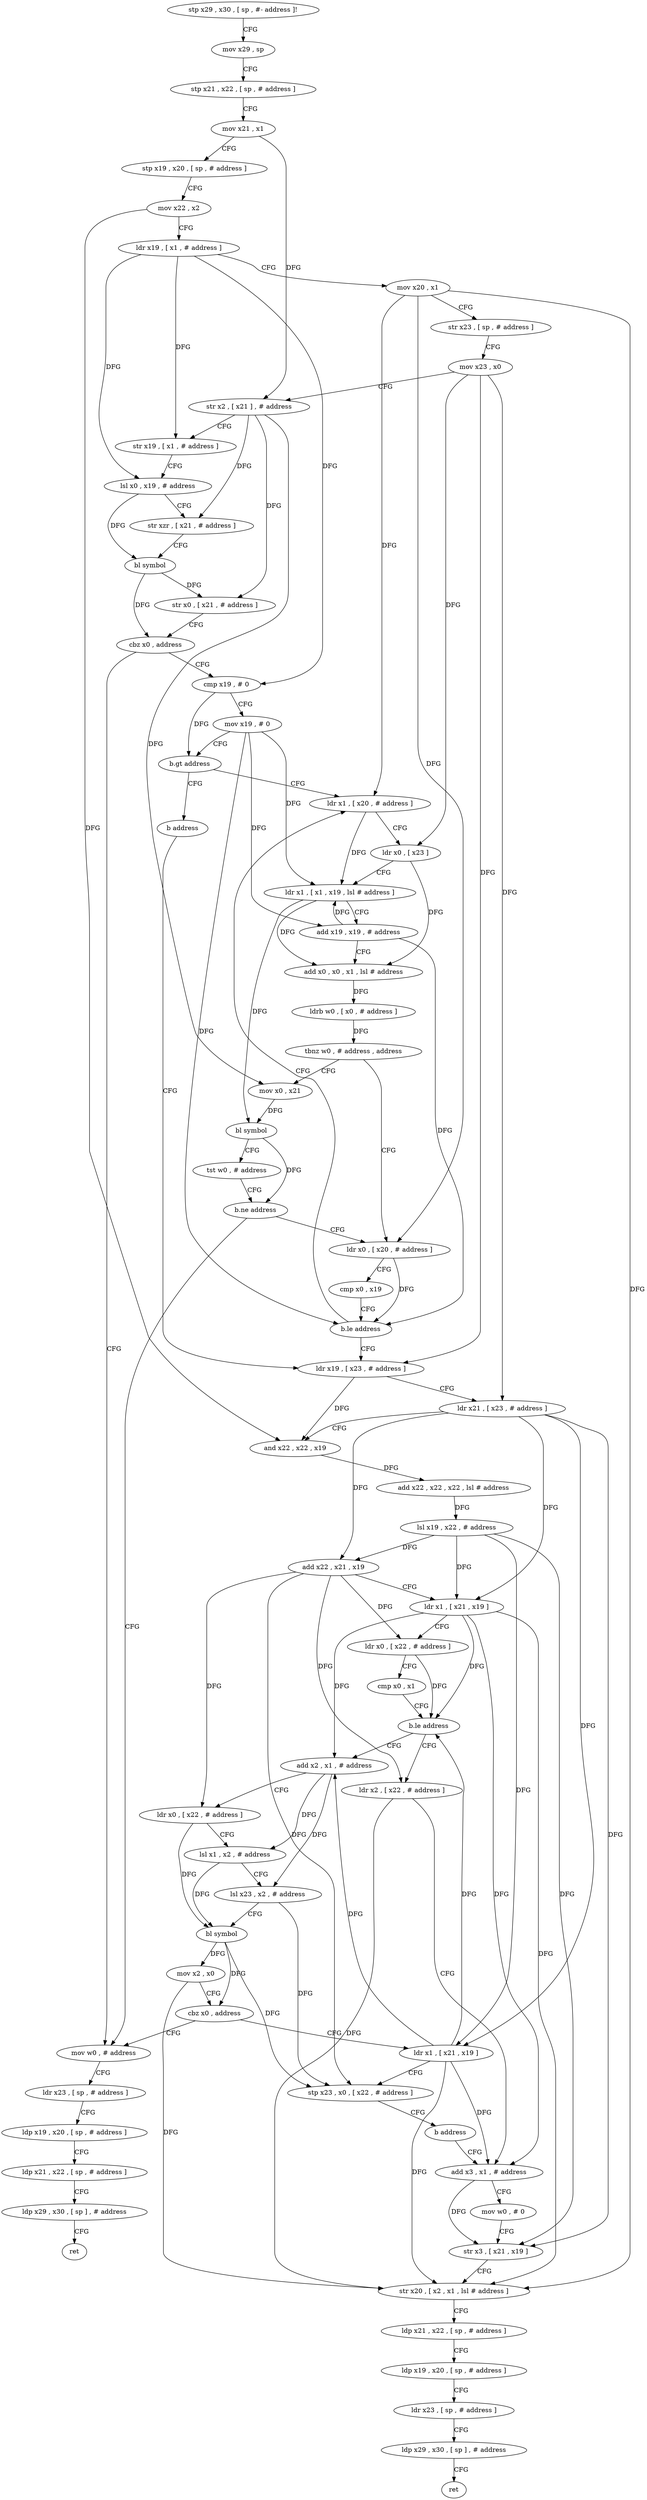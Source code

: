 digraph "func" {
"4319952" [label = "stp x29 , x30 , [ sp , #- address ]!" ]
"4319956" [label = "mov x29 , sp" ]
"4319960" [label = "stp x21 , x22 , [ sp , # address ]" ]
"4319964" [label = "mov x21 , x1" ]
"4319968" [label = "stp x19 , x20 , [ sp , # address ]" ]
"4319972" [label = "mov x22 , x2" ]
"4319976" [label = "ldr x19 , [ x1 , # address ]" ]
"4319980" [label = "mov x20 , x1" ]
"4319984" [label = "str x23 , [ sp , # address ]" ]
"4319988" [label = "mov x23 , x0" ]
"4319992" [label = "str x2 , [ x21 ] , # address" ]
"4319996" [label = "str x19 , [ x1 , # address ]" ]
"4320000" [label = "lsl x0 , x19 , # address" ]
"4320004" [label = "str xzr , [ x21 , # address ]" ]
"4320008" [label = "bl symbol" ]
"4320012" [label = "str x0 , [ x21 , # address ]" ]
"4320016" [label = "cbz x0 , address" ]
"4320096" [label = "mov w0 , # address" ]
"4320020" [label = "cmp x19 , # 0" ]
"4320100" [label = "ldr x23 , [ sp , # address ]" ]
"4320104" [label = "ldp x19 , x20 , [ sp , # address ]" ]
"4320108" [label = "ldp x21 , x22 , [ sp , # address ]" ]
"4320112" [label = "ldp x29 , x30 , [ sp ] , # address" ]
"4320116" [label = "ret" ]
"4320024" [label = "mov x19 , # 0" ]
"4320028" [label = "b.gt address" ]
"4320052" [label = "ldr x1 , [ x20 , # address ]" ]
"4320032" [label = "b address" ]
"4320056" [label = "ldr x0 , [ x23 ]" ]
"4320060" [label = "ldr x1 , [ x1 , x19 , lsl # address ]" ]
"4320064" [label = "add x19 , x19 , # address" ]
"4320068" [label = "add x0 , x0 , x1 , lsl # address" ]
"4320072" [label = "ldrb w0 , [ x0 , # address ]" ]
"4320076" [label = "tbnz w0 , # address , address" ]
"4320040" [label = "ldr x0 , [ x20 , # address ]" ]
"4320080" [label = "mov x0 , x21" ]
"4320120" [label = "ldr x19 , [ x23 , # address ]" ]
"4320044" [label = "cmp x0 , x19" ]
"4320048" [label = "b.le address" ]
"4320084" [label = "bl symbol" ]
"4320088" [label = "tst w0 , # address" ]
"4320092" [label = "b.ne address" ]
"4320124" [label = "ldr x21 , [ x23 , # address ]" ]
"4320128" [label = "and x22 , x22 , x19" ]
"4320132" [label = "add x22 , x22 , x22 , lsl # address" ]
"4320136" [label = "lsl x19 , x22 , # address" ]
"4320140" [label = "add x22 , x21 , x19" ]
"4320144" [label = "ldr x1 , [ x21 , x19 ]" ]
"4320148" [label = "ldr x0 , [ x22 , # address ]" ]
"4320152" [label = "cmp x0 , x1" ]
"4320156" [label = "b.le address" ]
"4320200" [label = "add x2 , x1 , # address" ]
"4320160" [label = "ldr x2 , [ x22 , # address ]" ]
"4320204" [label = "ldr x0 , [ x22 , # address ]" ]
"4320208" [label = "lsl x1 , x2 , # address" ]
"4320212" [label = "lsl x23 , x2 , # address" ]
"4320216" [label = "bl symbol" ]
"4320220" [label = "mov x2 , x0" ]
"4320224" [label = "cbz x0 , address" ]
"4320228" [label = "ldr x1 , [ x21 , x19 ]" ]
"4320164" [label = "add x3 , x1 , # address" ]
"4320232" [label = "stp x23 , x0 , [ x22 , # address ]" ]
"4320236" [label = "b address" ]
"4320168" [label = "mov w0 , # 0" ]
"4320172" [label = "str x3 , [ x21 , x19 ]" ]
"4320176" [label = "str x20 , [ x2 , x1 , lsl # address ]" ]
"4320180" [label = "ldp x21 , x22 , [ sp , # address ]" ]
"4320184" [label = "ldp x19 , x20 , [ sp , # address ]" ]
"4320188" [label = "ldr x23 , [ sp , # address ]" ]
"4320192" [label = "ldp x29 , x30 , [ sp ] , # address" ]
"4320196" [label = "ret" ]
"4319952" -> "4319956" [ label = "CFG" ]
"4319956" -> "4319960" [ label = "CFG" ]
"4319960" -> "4319964" [ label = "CFG" ]
"4319964" -> "4319968" [ label = "CFG" ]
"4319964" -> "4319992" [ label = "DFG" ]
"4319968" -> "4319972" [ label = "CFG" ]
"4319972" -> "4319976" [ label = "CFG" ]
"4319972" -> "4320128" [ label = "DFG" ]
"4319976" -> "4319980" [ label = "CFG" ]
"4319976" -> "4319996" [ label = "DFG" ]
"4319976" -> "4320000" [ label = "DFG" ]
"4319976" -> "4320020" [ label = "DFG" ]
"4319980" -> "4319984" [ label = "CFG" ]
"4319980" -> "4320052" [ label = "DFG" ]
"4319980" -> "4320040" [ label = "DFG" ]
"4319980" -> "4320176" [ label = "DFG" ]
"4319984" -> "4319988" [ label = "CFG" ]
"4319988" -> "4319992" [ label = "CFG" ]
"4319988" -> "4320056" [ label = "DFG" ]
"4319988" -> "4320120" [ label = "DFG" ]
"4319988" -> "4320124" [ label = "DFG" ]
"4319992" -> "4319996" [ label = "CFG" ]
"4319992" -> "4320004" [ label = "DFG" ]
"4319992" -> "4320012" [ label = "DFG" ]
"4319992" -> "4320080" [ label = "DFG" ]
"4319996" -> "4320000" [ label = "CFG" ]
"4320000" -> "4320004" [ label = "CFG" ]
"4320000" -> "4320008" [ label = "DFG" ]
"4320004" -> "4320008" [ label = "CFG" ]
"4320008" -> "4320012" [ label = "DFG" ]
"4320008" -> "4320016" [ label = "DFG" ]
"4320012" -> "4320016" [ label = "CFG" ]
"4320016" -> "4320096" [ label = "CFG" ]
"4320016" -> "4320020" [ label = "CFG" ]
"4320096" -> "4320100" [ label = "CFG" ]
"4320020" -> "4320024" [ label = "CFG" ]
"4320020" -> "4320028" [ label = "DFG" ]
"4320100" -> "4320104" [ label = "CFG" ]
"4320104" -> "4320108" [ label = "CFG" ]
"4320108" -> "4320112" [ label = "CFG" ]
"4320112" -> "4320116" [ label = "CFG" ]
"4320024" -> "4320028" [ label = "CFG" ]
"4320024" -> "4320060" [ label = "DFG" ]
"4320024" -> "4320064" [ label = "DFG" ]
"4320024" -> "4320048" [ label = "DFG" ]
"4320028" -> "4320052" [ label = "CFG" ]
"4320028" -> "4320032" [ label = "CFG" ]
"4320052" -> "4320056" [ label = "CFG" ]
"4320052" -> "4320060" [ label = "DFG" ]
"4320032" -> "4320120" [ label = "CFG" ]
"4320056" -> "4320060" [ label = "CFG" ]
"4320056" -> "4320068" [ label = "DFG" ]
"4320060" -> "4320064" [ label = "CFG" ]
"4320060" -> "4320068" [ label = "DFG" ]
"4320060" -> "4320084" [ label = "DFG" ]
"4320064" -> "4320068" [ label = "CFG" ]
"4320064" -> "4320060" [ label = "DFG" ]
"4320064" -> "4320048" [ label = "DFG" ]
"4320068" -> "4320072" [ label = "DFG" ]
"4320072" -> "4320076" [ label = "DFG" ]
"4320076" -> "4320040" [ label = "CFG" ]
"4320076" -> "4320080" [ label = "CFG" ]
"4320040" -> "4320044" [ label = "CFG" ]
"4320040" -> "4320048" [ label = "DFG" ]
"4320080" -> "4320084" [ label = "DFG" ]
"4320120" -> "4320124" [ label = "CFG" ]
"4320120" -> "4320128" [ label = "DFG" ]
"4320044" -> "4320048" [ label = "CFG" ]
"4320048" -> "4320120" [ label = "CFG" ]
"4320048" -> "4320052" [ label = "CFG" ]
"4320084" -> "4320088" [ label = "CFG" ]
"4320084" -> "4320092" [ label = "DFG" ]
"4320088" -> "4320092" [ label = "CFG" ]
"4320092" -> "4320040" [ label = "CFG" ]
"4320092" -> "4320096" [ label = "CFG" ]
"4320124" -> "4320128" [ label = "CFG" ]
"4320124" -> "4320140" [ label = "DFG" ]
"4320124" -> "4320144" [ label = "DFG" ]
"4320124" -> "4320228" [ label = "DFG" ]
"4320124" -> "4320172" [ label = "DFG" ]
"4320128" -> "4320132" [ label = "DFG" ]
"4320132" -> "4320136" [ label = "DFG" ]
"4320136" -> "4320140" [ label = "DFG" ]
"4320136" -> "4320144" [ label = "DFG" ]
"4320136" -> "4320228" [ label = "DFG" ]
"4320136" -> "4320172" [ label = "DFG" ]
"4320140" -> "4320144" [ label = "CFG" ]
"4320140" -> "4320148" [ label = "DFG" ]
"4320140" -> "4320204" [ label = "DFG" ]
"4320140" -> "4320160" [ label = "DFG" ]
"4320140" -> "4320232" [ label = "DFG" ]
"4320144" -> "4320148" [ label = "CFG" ]
"4320144" -> "4320156" [ label = "DFG" ]
"4320144" -> "4320200" [ label = "DFG" ]
"4320144" -> "4320164" [ label = "DFG" ]
"4320144" -> "4320176" [ label = "DFG" ]
"4320148" -> "4320152" [ label = "CFG" ]
"4320148" -> "4320156" [ label = "DFG" ]
"4320152" -> "4320156" [ label = "CFG" ]
"4320156" -> "4320200" [ label = "CFG" ]
"4320156" -> "4320160" [ label = "CFG" ]
"4320200" -> "4320204" [ label = "CFG" ]
"4320200" -> "4320208" [ label = "DFG" ]
"4320200" -> "4320212" [ label = "DFG" ]
"4320160" -> "4320164" [ label = "CFG" ]
"4320160" -> "4320176" [ label = "DFG" ]
"4320204" -> "4320208" [ label = "CFG" ]
"4320204" -> "4320216" [ label = "DFG" ]
"4320208" -> "4320212" [ label = "CFG" ]
"4320208" -> "4320216" [ label = "DFG" ]
"4320212" -> "4320216" [ label = "CFG" ]
"4320212" -> "4320232" [ label = "DFG" ]
"4320216" -> "4320220" [ label = "DFG" ]
"4320216" -> "4320224" [ label = "DFG" ]
"4320216" -> "4320232" [ label = "DFG" ]
"4320220" -> "4320224" [ label = "CFG" ]
"4320220" -> "4320176" [ label = "DFG" ]
"4320224" -> "4320096" [ label = "CFG" ]
"4320224" -> "4320228" [ label = "CFG" ]
"4320228" -> "4320232" [ label = "CFG" ]
"4320228" -> "4320156" [ label = "DFG" ]
"4320228" -> "4320200" [ label = "DFG" ]
"4320228" -> "4320164" [ label = "DFG" ]
"4320228" -> "4320176" [ label = "DFG" ]
"4320164" -> "4320168" [ label = "CFG" ]
"4320164" -> "4320172" [ label = "DFG" ]
"4320232" -> "4320236" [ label = "CFG" ]
"4320236" -> "4320164" [ label = "CFG" ]
"4320168" -> "4320172" [ label = "CFG" ]
"4320172" -> "4320176" [ label = "CFG" ]
"4320176" -> "4320180" [ label = "CFG" ]
"4320180" -> "4320184" [ label = "CFG" ]
"4320184" -> "4320188" [ label = "CFG" ]
"4320188" -> "4320192" [ label = "CFG" ]
"4320192" -> "4320196" [ label = "CFG" ]
}
